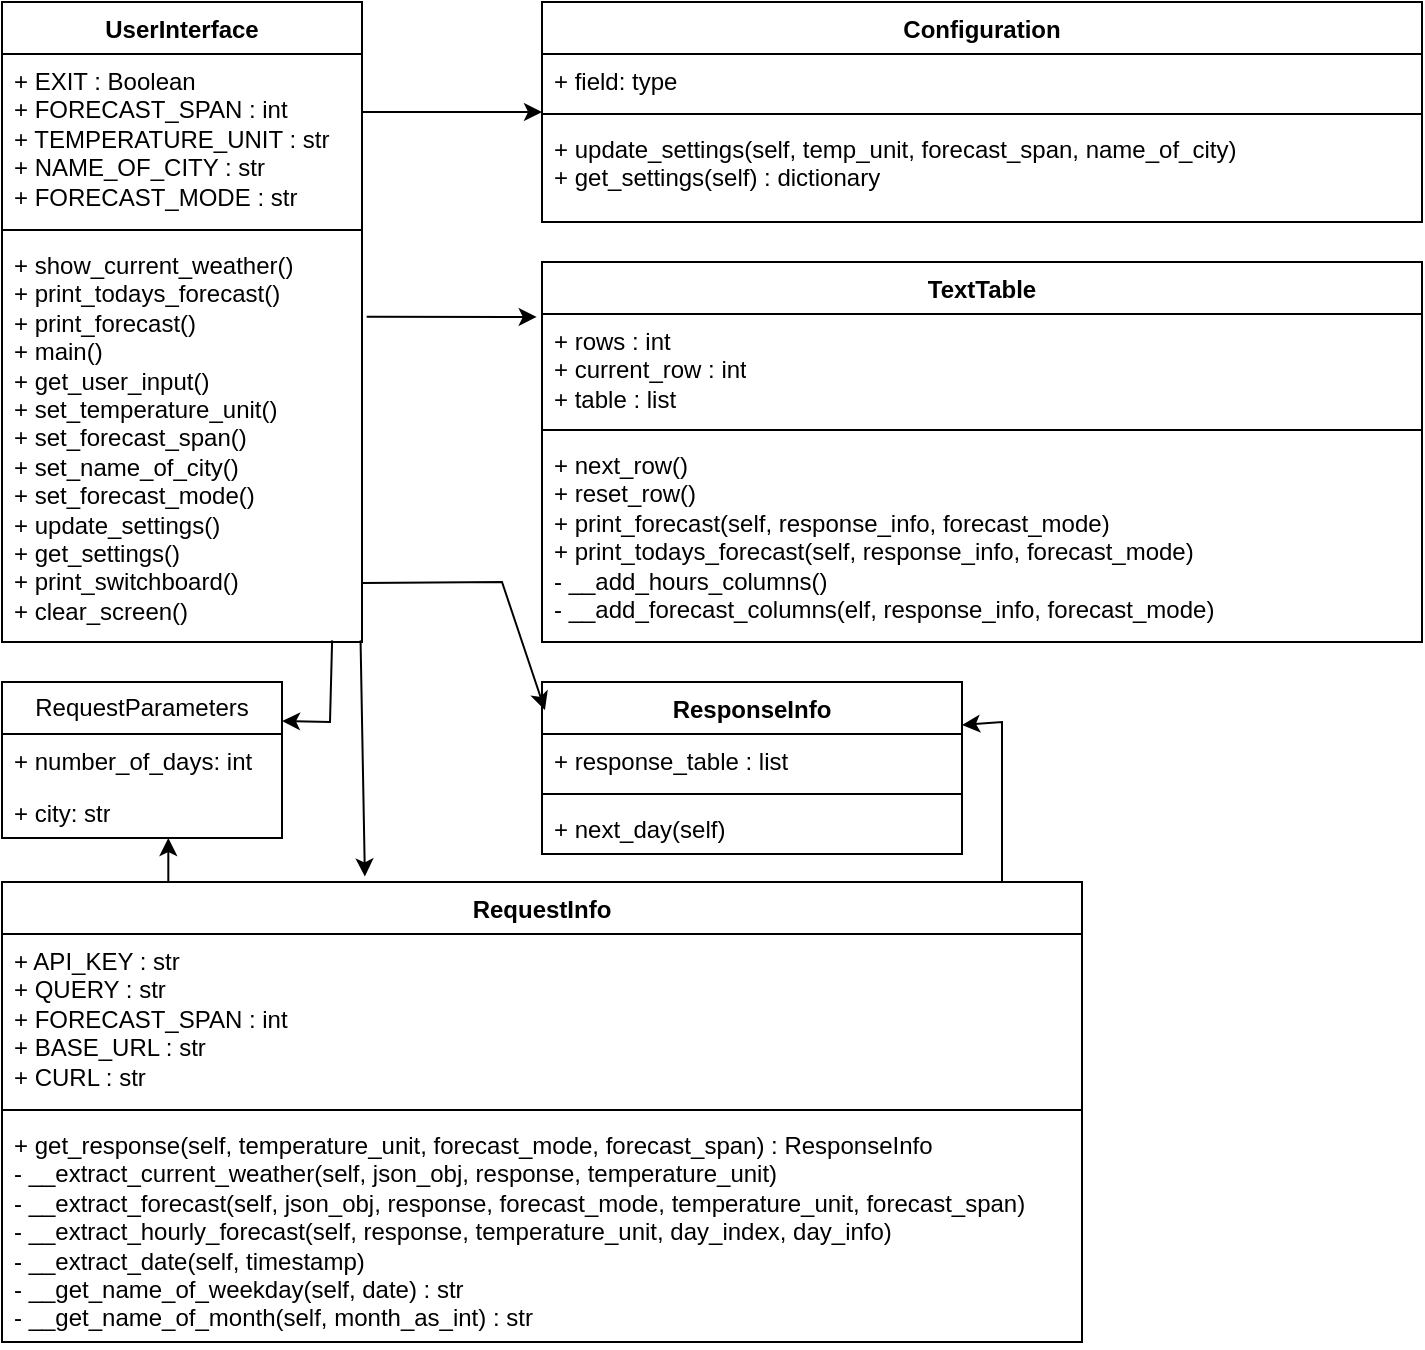 <mxfile version="21.2.1" type="device">
  <diagram id="C5RBs43oDa-KdzZeNtuy" name="Page-1">
    <mxGraphModel dx="893" dy="479" grid="1" gridSize="10" guides="1" tooltips="1" connect="1" arrows="1" fold="1" page="1" pageScale="1" pageWidth="827" pageHeight="1169" math="0" shadow="0">
      <root>
        <mxCell id="WIyWlLk6GJQsqaUBKTNV-0" />
        <mxCell id="WIyWlLk6GJQsqaUBKTNV-1" parent="WIyWlLk6GJQsqaUBKTNV-0" />
        <mxCell id="wYNosFjGGxAnOiMQhdah-0" value="UserInterface" style="swimlane;fontStyle=1;align=center;verticalAlign=top;childLayout=stackLayout;horizontal=1;startSize=26;horizontalStack=0;resizeParent=1;resizeParentMax=0;resizeLast=0;collapsible=1;marginBottom=0;whiteSpace=wrap;html=1;" vertex="1" parent="WIyWlLk6GJQsqaUBKTNV-1">
          <mxGeometry x="40" y="40" width="180" height="320" as="geometry" />
        </mxCell>
        <mxCell id="wYNosFjGGxAnOiMQhdah-1" value="+ EXIT : Boolean&lt;br&gt;+ FORECAST_SPAN : int&lt;br&gt;+ TEMPERATURE_UNIT : str&lt;br&gt;+ NAME_OF_CITY : str&lt;br&gt;+ FORECAST_MODE : str" style="text;strokeColor=none;fillColor=none;align=left;verticalAlign=top;spacingLeft=4;spacingRight=4;overflow=hidden;rotatable=0;points=[[0,0.5],[1,0.5]];portConstraint=eastwest;whiteSpace=wrap;html=1;" vertex="1" parent="wYNosFjGGxAnOiMQhdah-0">
          <mxGeometry y="26" width="180" height="84" as="geometry" />
        </mxCell>
        <mxCell id="wYNosFjGGxAnOiMQhdah-2" value="" style="line;strokeWidth=1;fillColor=none;align=left;verticalAlign=middle;spacingTop=-1;spacingLeft=3;spacingRight=3;rotatable=0;labelPosition=right;points=[];portConstraint=eastwest;strokeColor=inherit;" vertex="1" parent="wYNosFjGGxAnOiMQhdah-0">
          <mxGeometry y="110" width="180" height="8" as="geometry" />
        </mxCell>
        <mxCell id="wYNosFjGGxAnOiMQhdah-3" value="+ show_current_weather()&lt;br&gt;+ print_todays_forecast()&lt;br&gt;+ print_forecast()&lt;br&gt;+ main()&lt;br&gt;+ get_user_input()&lt;br&gt;+ set_temperature_unit()&lt;br&gt;+ set_forecast_span()&lt;br&gt;+ set_name_of_city()&lt;br&gt;+ set_forecast_mode()&lt;br&gt;+ update_settings()&lt;br&gt;+ get_settings()&lt;br&gt;+ print_switchboard()&lt;br&gt;+ clear_screen()" style="text;strokeColor=none;fillColor=none;align=left;verticalAlign=top;spacingLeft=4;spacingRight=4;overflow=hidden;rotatable=0;points=[[0,0.5],[1,0.5]];portConstraint=eastwest;whiteSpace=wrap;html=1;" vertex="1" parent="wYNosFjGGxAnOiMQhdah-0">
          <mxGeometry y="118" width="180" height="202" as="geometry" />
        </mxCell>
        <mxCell id="wYNosFjGGxAnOiMQhdah-4" value="TextTable" style="swimlane;fontStyle=1;align=center;verticalAlign=top;childLayout=stackLayout;horizontal=1;startSize=26;horizontalStack=0;resizeParent=1;resizeParentMax=0;resizeLast=0;collapsible=1;marginBottom=0;whiteSpace=wrap;html=1;" vertex="1" parent="WIyWlLk6GJQsqaUBKTNV-1">
          <mxGeometry x="310" y="170" width="440" height="190" as="geometry" />
        </mxCell>
        <mxCell id="wYNosFjGGxAnOiMQhdah-5" value="+ rows : int&lt;br&gt;+ current_row : int&lt;br&gt;+ table : list" style="text;strokeColor=none;fillColor=none;align=left;verticalAlign=top;spacingLeft=4;spacingRight=4;overflow=hidden;rotatable=0;points=[[0,0.5],[1,0.5]];portConstraint=eastwest;whiteSpace=wrap;html=1;" vertex="1" parent="wYNosFjGGxAnOiMQhdah-4">
          <mxGeometry y="26" width="440" height="54" as="geometry" />
        </mxCell>
        <mxCell id="wYNosFjGGxAnOiMQhdah-6" value="" style="line;strokeWidth=1;fillColor=none;align=left;verticalAlign=middle;spacingTop=-1;spacingLeft=3;spacingRight=3;rotatable=0;labelPosition=right;points=[];portConstraint=eastwest;strokeColor=inherit;" vertex="1" parent="wYNosFjGGxAnOiMQhdah-4">
          <mxGeometry y="80" width="440" height="8" as="geometry" />
        </mxCell>
        <mxCell id="wYNosFjGGxAnOiMQhdah-7" value="+ next_row()&lt;br&gt;+ reset_row()&lt;br&gt;+&amp;nbsp;print_forecast(self, response_info, forecast_mode)&lt;br&gt;+&amp;nbsp;print_todays_forecast(self, response_info, forecast_mode)&lt;br&gt;- __add_hours_columns()&lt;br&gt;- __add_forecast_columns(elf, response_info, forecast_mode&lt;span style=&quot;background-color: initial;&quot;&gt;)&lt;/span&gt;" style="text;strokeColor=none;fillColor=none;align=left;verticalAlign=top;spacingLeft=4;spacingRight=4;overflow=hidden;rotatable=0;points=[[0,0.5],[1,0.5]];portConstraint=eastwest;whiteSpace=wrap;html=1;" vertex="1" parent="wYNosFjGGxAnOiMQhdah-4">
          <mxGeometry y="88" width="440" height="102" as="geometry" />
        </mxCell>
        <mxCell id="wYNosFjGGxAnOiMQhdah-8" value="RequestInfo" style="swimlane;fontStyle=1;align=center;verticalAlign=top;childLayout=stackLayout;horizontal=1;startSize=26;horizontalStack=0;resizeParent=1;resizeParentMax=0;resizeLast=0;collapsible=1;marginBottom=0;whiteSpace=wrap;html=1;" vertex="1" parent="WIyWlLk6GJQsqaUBKTNV-1">
          <mxGeometry x="40" y="480" width="540" height="230" as="geometry" />
        </mxCell>
        <mxCell id="wYNosFjGGxAnOiMQhdah-9" value="+ API_KEY : str&lt;br&gt;+ QUERY : str&lt;br&gt;+ FORECAST_SPAN : int&lt;br&gt;+ BASE_URL : str&lt;br&gt;+ CURL : str" style="text;strokeColor=none;fillColor=none;align=left;verticalAlign=top;spacingLeft=4;spacingRight=4;overflow=hidden;rotatable=0;points=[[0,0.5],[1,0.5]];portConstraint=eastwest;whiteSpace=wrap;html=1;" vertex="1" parent="wYNosFjGGxAnOiMQhdah-8">
          <mxGeometry y="26" width="540" height="84" as="geometry" />
        </mxCell>
        <mxCell id="wYNosFjGGxAnOiMQhdah-10" value="" style="line;strokeWidth=1;fillColor=none;align=left;verticalAlign=middle;spacingTop=-1;spacingLeft=3;spacingRight=3;rotatable=0;labelPosition=right;points=[];portConstraint=eastwest;strokeColor=inherit;" vertex="1" parent="wYNosFjGGxAnOiMQhdah-8">
          <mxGeometry y="110" width="540" height="8" as="geometry" />
        </mxCell>
        <mxCell id="wYNosFjGGxAnOiMQhdah-11" value="+ get_response(self, temperature_unit, forecast_mode, forecast_span) : ResponseInfo&lt;br&gt;- __extract_current_weather(self, json_obj, response, temperature_unit)&lt;br&gt;-&amp;nbsp;__extract_forecast(self, json_obj, response, forecast_mode, temperature_unit, forecast_span)&lt;br&gt;-&amp;nbsp;__extract_hourly_forecast(self, response, temperature_unit, day_index, day_info)&lt;br&gt;-&amp;nbsp;__extract_date(self, timestamp)&lt;br&gt;-&amp;nbsp;__get_name_of_weekday(self, date) : str&lt;br&gt;-&amp;nbsp;__get_name_of_month(self, month_as_int) : str" style="text;strokeColor=none;fillColor=none;align=left;verticalAlign=top;spacingLeft=4;spacingRight=4;overflow=hidden;rotatable=0;points=[[0,0.5],[1,0.5]];portConstraint=eastwest;whiteSpace=wrap;html=1;" vertex="1" parent="wYNosFjGGxAnOiMQhdah-8">
          <mxGeometry y="118" width="540" height="112" as="geometry" />
        </mxCell>
        <mxCell id="wYNosFjGGxAnOiMQhdah-16" value="ResponseInfo&lt;br&gt;" style="swimlane;fontStyle=1;align=center;verticalAlign=top;childLayout=stackLayout;horizontal=1;startSize=26;horizontalStack=0;resizeParent=1;resizeParentMax=0;resizeLast=0;collapsible=1;marginBottom=0;whiteSpace=wrap;html=1;" vertex="1" parent="WIyWlLk6GJQsqaUBKTNV-1">
          <mxGeometry x="310" y="380" width="210" height="86" as="geometry" />
        </mxCell>
        <mxCell id="wYNosFjGGxAnOiMQhdah-17" value="+ response_table : list" style="text;strokeColor=none;fillColor=none;align=left;verticalAlign=top;spacingLeft=4;spacingRight=4;overflow=hidden;rotatable=0;points=[[0,0.5],[1,0.5]];portConstraint=eastwest;whiteSpace=wrap;html=1;" vertex="1" parent="wYNosFjGGxAnOiMQhdah-16">
          <mxGeometry y="26" width="210" height="26" as="geometry" />
        </mxCell>
        <mxCell id="wYNosFjGGxAnOiMQhdah-18" value="" style="line;strokeWidth=1;fillColor=none;align=left;verticalAlign=middle;spacingTop=-1;spacingLeft=3;spacingRight=3;rotatable=0;labelPosition=right;points=[];portConstraint=eastwest;strokeColor=inherit;" vertex="1" parent="wYNosFjGGxAnOiMQhdah-16">
          <mxGeometry y="52" width="210" height="8" as="geometry" />
        </mxCell>
        <mxCell id="wYNosFjGGxAnOiMQhdah-19" value="+ next_day(self)" style="text;strokeColor=none;fillColor=none;align=left;verticalAlign=top;spacingLeft=4;spacingRight=4;overflow=hidden;rotatable=0;points=[[0,0.5],[1,0.5]];portConstraint=eastwest;whiteSpace=wrap;html=1;" vertex="1" parent="wYNosFjGGxAnOiMQhdah-16">
          <mxGeometry y="60" width="210" height="26" as="geometry" />
        </mxCell>
        <mxCell id="wYNosFjGGxAnOiMQhdah-28" value="RequestParameters" style="swimlane;fontStyle=0;childLayout=stackLayout;horizontal=1;startSize=26;fillColor=none;horizontalStack=0;resizeParent=1;resizeParentMax=0;resizeLast=0;collapsible=1;marginBottom=0;whiteSpace=wrap;html=1;" vertex="1" parent="WIyWlLk6GJQsqaUBKTNV-1">
          <mxGeometry x="40" y="380" width="140" height="78" as="geometry" />
        </mxCell>
        <mxCell id="wYNosFjGGxAnOiMQhdah-29" value="+ number_of_days: int" style="text;strokeColor=none;fillColor=none;align=left;verticalAlign=top;spacingLeft=4;spacingRight=4;overflow=hidden;rotatable=0;points=[[0,0.5],[1,0.5]];portConstraint=eastwest;whiteSpace=wrap;html=1;" vertex="1" parent="wYNosFjGGxAnOiMQhdah-28">
          <mxGeometry y="26" width="140" height="26" as="geometry" />
        </mxCell>
        <mxCell id="wYNosFjGGxAnOiMQhdah-30" value="+ city: str" style="text;strokeColor=none;fillColor=none;align=left;verticalAlign=top;spacingLeft=4;spacingRight=4;overflow=hidden;rotatable=0;points=[[0,0.5],[1,0.5]];portConstraint=eastwest;whiteSpace=wrap;html=1;" vertex="1" parent="wYNosFjGGxAnOiMQhdah-28">
          <mxGeometry y="52" width="140" height="26" as="geometry" />
        </mxCell>
        <mxCell id="wYNosFjGGxAnOiMQhdah-32" value="Configuration" style="swimlane;fontStyle=1;align=center;verticalAlign=top;childLayout=stackLayout;horizontal=1;startSize=26;horizontalStack=0;resizeParent=1;resizeParentMax=0;resizeLast=0;collapsible=1;marginBottom=0;whiteSpace=wrap;html=1;" vertex="1" parent="WIyWlLk6GJQsqaUBKTNV-1">
          <mxGeometry x="310" y="40" width="440" height="110" as="geometry" />
        </mxCell>
        <mxCell id="wYNosFjGGxAnOiMQhdah-33" value="+ field: type" style="text;strokeColor=none;fillColor=none;align=left;verticalAlign=top;spacingLeft=4;spacingRight=4;overflow=hidden;rotatable=0;points=[[0,0.5],[1,0.5]];portConstraint=eastwest;whiteSpace=wrap;html=1;" vertex="1" parent="wYNosFjGGxAnOiMQhdah-32">
          <mxGeometry y="26" width="440" height="26" as="geometry" />
        </mxCell>
        <mxCell id="wYNosFjGGxAnOiMQhdah-34" value="" style="line;strokeWidth=1;fillColor=none;align=left;verticalAlign=middle;spacingTop=-1;spacingLeft=3;spacingRight=3;rotatable=0;labelPosition=right;points=[];portConstraint=eastwest;strokeColor=inherit;" vertex="1" parent="wYNosFjGGxAnOiMQhdah-32">
          <mxGeometry y="52" width="440" height="8" as="geometry" />
        </mxCell>
        <mxCell id="wYNosFjGGxAnOiMQhdah-35" value="+&amp;nbsp;update_settings(self, temp_unit, forecast_span, name_of_city)&lt;br&gt;+ get_settings(self) : dictionary" style="text;strokeColor=none;fillColor=none;align=left;verticalAlign=top;spacingLeft=4;spacingRight=4;overflow=hidden;rotatable=0;points=[[0,0.5],[1,0.5]];portConstraint=eastwest;whiteSpace=wrap;html=1;" vertex="1" parent="wYNosFjGGxAnOiMQhdah-32">
          <mxGeometry y="60" width="440" height="50" as="geometry" />
        </mxCell>
        <mxCell id="wYNosFjGGxAnOiMQhdah-37" value="" style="endArrow=classic;html=1;rounded=0;entryX=0;entryY=0.5;entryDx=0;entryDy=0;exitX=1;exitY=0.345;exitDx=0;exitDy=0;exitPerimeter=0;" edge="1" parent="WIyWlLk6GJQsqaUBKTNV-1" source="wYNosFjGGxAnOiMQhdah-1" target="wYNosFjGGxAnOiMQhdah-32">
          <mxGeometry width="50" height="50" relative="1" as="geometry">
            <mxPoint x="240" y="130" as="sourcePoint" />
            <mxPoint x="290" y="80" as="targetPoint" />
          </mxGeometry>
        </mxCell>
        <mxCell id="wYNosFjGGxAnOiMQhdah-38" value="" style="endArrow=classic;html=1;rounded=0;exitX=1.013;exitY=0.195;exitDx=0;exitDy=0;exitPerimeter=0;entryX=-0.006;entryY=0.027;entryDx=0;entryDy=0;entryPerimeter=0;" edge="1" parent="WIyWlLk6GJQsqaUBKTNV-1" source="wYNosFjGGxAnOiMQhdah-3" target="wYNosFjGGxAnOiMQhdah-5">
          <mxGeometry width="50" height="50" relative="1" as="geometry">
            <mxPoint x="240" y="220" as="sourcePoint" />
            <mxPoint x="290" y="170" as="targetPoint" />
          </mxGeometry>
        </mxCell>
        <mxCell id="wYNosFjGGxAnOiMQhdah-39" value="" style="endArrow=classic;html=1;rounded=0;entryX=1;entryY=0.25;entryDx=0;entryDy=0;exitX=0.917;exitY=0.996;exitDx=0;exitDy=0;exitPerimeter=0;" edge="1" parent="WIyWlLk6GJQsqaUBKTNV-1" source="wYNosFjGGxAnOiMQhdah-3" target="wYNosFjGGxAnOiMQhdah-28">
          <mxGeometry width="50" height="50" relative="1" as="geometry">
            <mxPoint x="210" y="400" as="sourcePoint" />
            <mxPoint x="260" y="350" as="targetPoint" />
            <Array as="points">
              <mxPoint x="204" y="400" />
            </Array>
          </mxGeometry>
        </mxCell>
        <mxCell id="wYNosFjGGxAnOiMQhdah-40" value="" style="endArrow=classic;html=1;rounded=0;entryX=0.594;entryY=1.001;entryDx=0;entryDy=0;entryPerimeter=0;exitX=0.154;exitY=0;exitDx=0;exitDy=0;exitPerimeter=0;" edge="1" parent="WIyWlLk6GJQsqaUBKTNV-1" source="wYNosFjGGxAnOiMQhdah-8" target="wYNosFjGGxAnOiMQhdah-30">
          <mxGeometry width="50" height="50" relative="1" as="geometry">
            <mxPoint x="120" y="480" as="sourcePoint" />
            <mxPoint x="170" y="430" as="targetPoint" />
          </mxGeometry>
        </mxCell>
        <mxCell id="wYNosFjGGxAnOiMQhdah-41" value="" style="endArrow=classic;html=1;rounded=0;exitX=1.001;exitY=0.854;exitDx=0;exitDy=0;exitPerimeter=0;entryX=0.007;entryY=0.163;entryDx=0;entryDy=0;entryPerimeter=0;" edge="1" parent="WIyWlLk6GJQsqaUBKTNV-1" source="wYNosFjGGxAnOiMQhdah-3" target="wYNosFjGGxAnOiMQhdah-16">
          <mxGeometry width="50" height="50" relative="1" as="geometry">
            <mxPoint x="240" y="380" as="sourcePoint" />
            <mxPoint x="290" y="330" as="targetPoint" />
            <Array as="points">
              <mxPoint x="290" y="330" />
            </Array>
          </mxGeometry>
        </mxCell>
        <mxCell id="wYNosFjGGxAnOiMQhdah-43" value="" style="endArrow=classic;html=1;rounded=0;entryX=1;entryY=0.25;entryDx=0;entryDy=0;" edge="1" parent="WIyWlLk6GJQsqaUBKTNV-1" target="wYNosFjGGxAnOiMQhdah-16">
          <mxGeometry width="50" height="50" relative="1" as="geometry">
            <mxPoint x="540" y="480" as="sourcePoint" />
            <mxPoint x="630" y="394" as="targetPoint" />
            <Array as="points">
              <mxPoint x="540" y="400" />
            </Array>
          </mxGeometry>
        </mxCell>
        <mxCell id="wYNosFjGGxAnOiMQhdah-44" value="" style="endArrow=classic;html=1;rounded=0;entryX=0.336;entryY=-0.012;entryDx=0;entryDy=0;entryPerimeter=0;exitX=0.996;exitY=0.996;exitDx=0;exitDy=0;exitPerimeter=0;" edge="1" parent="WIyWlLk6GJQsqaUBKTNV-1" source="wYNosFjGGxAnOiMQhdah-3" target="wYNosFjGGxAnOiMQhdah-8">
          <mxGeometry width="50" height="50" relative="1" as="geometry">
            <mxPoint x="220" y="370" as="sourcePoint" />
            <mxPoint x="280" y="360" as="targetPoint" />
          </mxGeometry>
        </mxCell>
      </root>
    </mxGraphModel>
  </diagram>
</mxfile>
